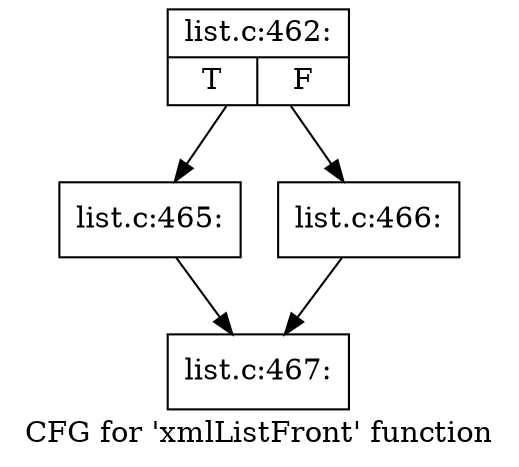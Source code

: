 digraph "CFG for 'xmlListFront' function" {
	label="CFG for 'xmlListFront' function";

	Node0x524ce80 [shape=record,label="{list.c:462:|{<s0>T|<s1>F}}"];
	Node0x524ce80 -> Node0x524d0a0;
	Node0x524ce80 -> Node0x524cda0;
	Node0x524d0a0 [shape=record,label="{list.c:465:}"];
	Node0x524d0a0 -> Node0x524d1b0;
	Node0x524cda0 [shape=record,label="{list.c:466:}"];
	Node0x524cda0 -> Node0x524d1b0;
	Node0x524d1b0 [shape=record,label="{list.c:467:}"];
}
